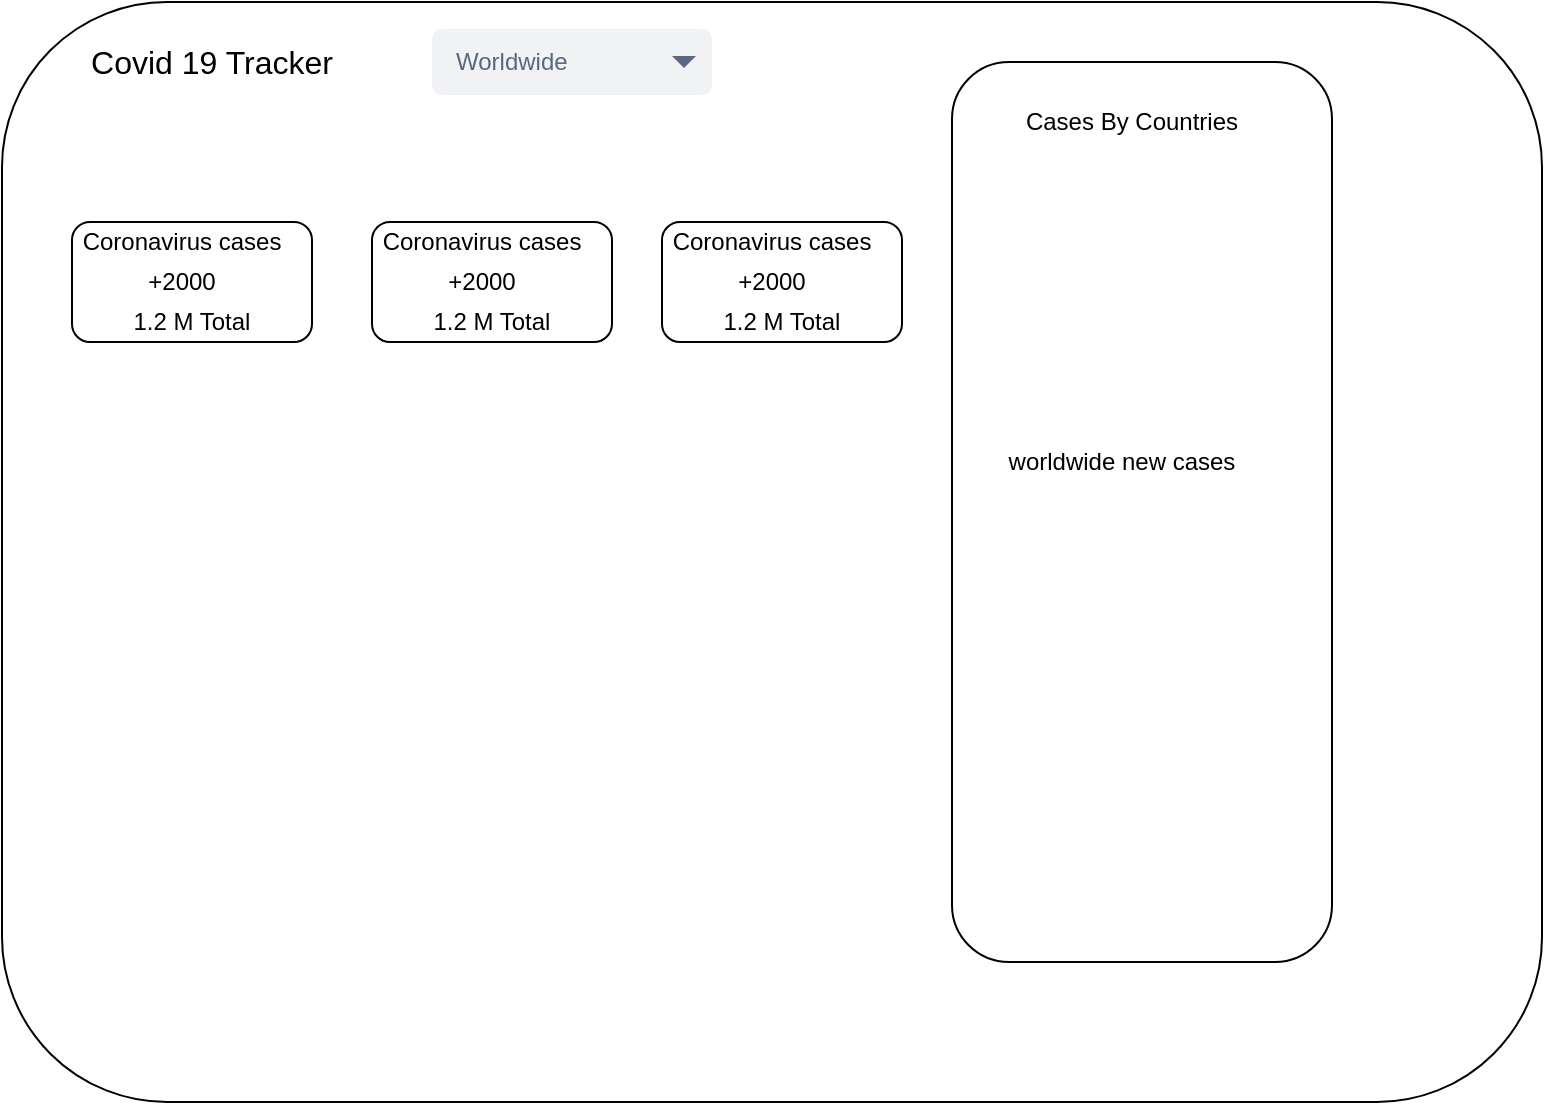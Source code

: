 <mxfile version="13.6.10" type="github">
  <diagram id="repvfLsuK14nPwo-Wlku" name="Page-1">
    <mxGraphModel dx="149" dy="385" grid="1" gridSize="10" guides="1" tooltips="1" connect="1" arrows="1" fold="1" page="1" pageScale="1" pageWidth="827" pageHeight="1169" math="0" shadow="0">
      <root>
        <mxCell id="0" />
        <mxCell id="1" parent="0" />
        <mxCell id="BAPyzvW3BOLA4Bpb7Eoy-2" value="" style="rounded=1;whiteSpace=wrap;html=1;" vertex="1" parent="1">
          <mxGeometry x="155" y="90" width="770" height="550" as="geometry" />
        </mxCell>
        <mxCell id="BAPyzvW3BOLA4Bpb7Eoy-4" value="&lt;font style=&quot;font-size: 16px&quot;&gt;Covid 19 Tracker&lt;/font&gt;" style="text;html=1;strokeColor=none;fillColor=none;align=center;verticalAlign=middle;whiteSpace=wrap;rounded=0;" vertex="1" parent="1">
          <mxGeometry x="190" y="100" width="140" height="40" as="geometry" />
        </mxCell>
        <mxCell id="BAPyzvW3BOLA4Bpb7Eoy-5" value="Worldwide" style="rounded=1;fillColor=#F1F2F4;strokeColor=none;html=1;fontColor=#596780;align=left;fontSize=12;spacingLeft=10;noLabel=0;" vertex="1" parent="1">
          <mxGeometry x="370" y="103.5" width="140" height="33" as="geometry" />
        </mxCell>
        <mxCell id="BAPyzvW3BOLA4Bpb7Eoy-6" value="" style="shape=triangle;direction=south;fillColor=#596780;strokeColor=none;html=1" vertex="1" parent="BAPyzvW3BOLA4Bpb7Eoy-5">
          <mxGeometry x="1" y="0.5" width="12" height="6" relative="1" as="geometry">
            <mxPoint x="-20" y="-3" as="offset" />
          </mxGeometry>
        </mxCell>
        <mxCell id="BAPyzvW3BOLA4Bpb7Eoy-7" value="" style="rounded=1;whiteSpace=wrap;html=1;" vertex="1" parent="1">
          <mxGeometry x="190" y="200" width="120" height="60" as="geometry" />
        </mxCell>
        <mxCell id="BAPyzvW3BOLA4Bpb7Eoy-8" value="Coronavirus cases" style="text;html=1;strokeColor=none;fillColor=none;align=center;verticalAlign=middle;whiteSpace=wrap;rounded=0;" vertex="1" parent="1">
          <mxGeometry x="190" y="200" width="110" height="20" as="geometry" />
        </mxCell>
        <mxCell id="BAPyzvW3BOLA4Bpb7Eoy-10" value="+2000" style="text;html=1;strokeColor=none;fillColor=none;align=center;verticalAlign=middle;whiteSpace=wrap;rounded=0;" vertex="1" parent="1">
          <mxGeometry x="190" y="220" width="110" height="20" as="geometry" />
        </mxCell>
        <mxCell id="BAPyzvW3BOLA4Bpb7Eoy-12" value="1.2 M Total" style="text;html=1;strokeColor=none;fillColor=none;align=center;verticalAlign=middle;whiteSpace=wrap;rounded=0;" vertex="1" parent="1">
          <mxGeometry x="195" y="240" width="110" height="20" as="geometry" />
        </mxCell>
        <mxCell id="BAPyzvW3BOLA4Bpb7Eoy-21" value="" style="rounded=1;whiteSpace=wrap;html=1;" vertex="1" parent="1">
          <mxGeometry x="340" y="200" width="120" height="60" as="geometry" />
        </mxCell>
        <mxCell id="BAPyzvW3BOLA4Bpb7Eoy-22" value="Coronavirus cases" style="text;html=1;strokeColor=none;fillColor=none;align=center;verticalAlign=middle;whiteSpace=wrap;rounded=0;" vertex="1" parent="1">
          <mxGeometry x="340" y="200" width="110" height="20" as="geometry" />
        </mxCell>
        <mxCell id="BAPyzvW3BOLA4Bpb7Eoy-23" value="+2000" style="text;html=1;strokeColor=none;fillColor=none;align=center;verticalAlign=middle;whiteSpace=wrap;rounded=0;" vertex="1" parent="1">
          <mxGeometry x="340" y="220" width="110" height="20" as="geometry" />
        </mxCell>
        <mxCell id="BAPyzvW3BOLA4Bpb7Eoy-24" value="1.2 M Total" style="text;html=1;strokeColor=none;fillColor=none;align=center;verticalAlign=middle;whiteSpace=wrap;rounded=0;" vertex="1" parent="1">
          <mxGeometry x="345" y="245" width="110" height="10" as="geometry" />
        </mxCell>
        <mxCell id="BAPyzvW3BOLA4Bpb7Eoy-30" value="" style="rounded=1;whiteSpace=wrap;html=1;" vertex="1" parent="1">
          <mxGeometry x="485" y="200" width="120" height="60" as="geometry" />
        </mxCell>
        <mxCell id="BAPyzvW3BOLA4Bpb7Eoy-31" value="Coronavirus cases" style="text;html=1;strokeColor=none;fillColor=none;align=center;verticalAlign=middle;whiteSpace=wrap;rounded=0;" vertex="1" parent="1">
          <mxGeometry x="485" y="200" width="110" height="20" as="geometry" />
        </mxCell>
        <mxCell id="BAPyzvW3BOLA4Bpb7Eoy-32" value="+2000" style="text;html=1;strokeColor=none;fillColor=none;align=center;verticalAlign=middle;whiteSpace=wrap;rounded=0;" vertex="1" parent="1">
          <mxGeometry x="485" y="220" width="110" height="20" as="geometry" />
        </mxCell>
        <mxCell id="BAPyzvW3BOLA4Bpb7Eoy-33" value="1.2 M Total" style="text;html=1;strokeColor=none;fillColor=none;align=center;verticalAlign=middle;whiteSpace=wrap;rounded=0;" vertex="1" parent="1">
          <mxGeometry x="490" y="245" width="110" height="10" as="geometry" />
        </mxCell>
        <mxCell id="BAPyzvW3BOLA4Bpb7Eoy-34" value="" style="rounded=1;whiteSpace=wrap;html=1;" vertex="1" parent="1">
          <mxGeometry x="630" y="120" width="190" height="450" as="geometry" />
        </mxCell>
        <mxCell id="BAPyzvW3BOLA4Bpb7Eoy-36" value="Cases By Countries" style="text;html=1;strokeColor=none;fillColor=none;align=center;verticalAlign=middle;whiteSpace=wrap;rounded=0;" vertex="1" parent="1">
          <mxGeometry x="660" y="140" width="120" height="20" as="geometry" />
        </mxCell>
        <mxCell id="BAPyzvW3BOLA4Bpb7Eoy-37" value="" style="shape=image;html=1;verticalAlign=top;verticalLabelPosition=bottom;labelBackgroundColor=#ffffff;imageAspect=0;aspect=fixed;image=https://cdn1.iconfinder.com/data/icons/flat-and-simple-part-1/128/location-128.png" vertex="1" parent="1">
          <mxGeometry x="202" y="272" width="308" height="308" as="geometry" />
        </mxCell>
        <mxCell id="BAPyzvW3BOLA4Bpb7Eoy-38" value="worldwide new cases" style="text;html=1;strokeColor=none;fillColor=none;align=center;verticalAlign=middle;whiteSpace=wrap;rounded=0;" vertex="1" parent="1">
          <mxGeometry x="650" y="310" width="130" height="20" as="geometry" />
        </mxCell>
      </root>
    </mxGraphModel>
  </diagram>
</mxfile>
